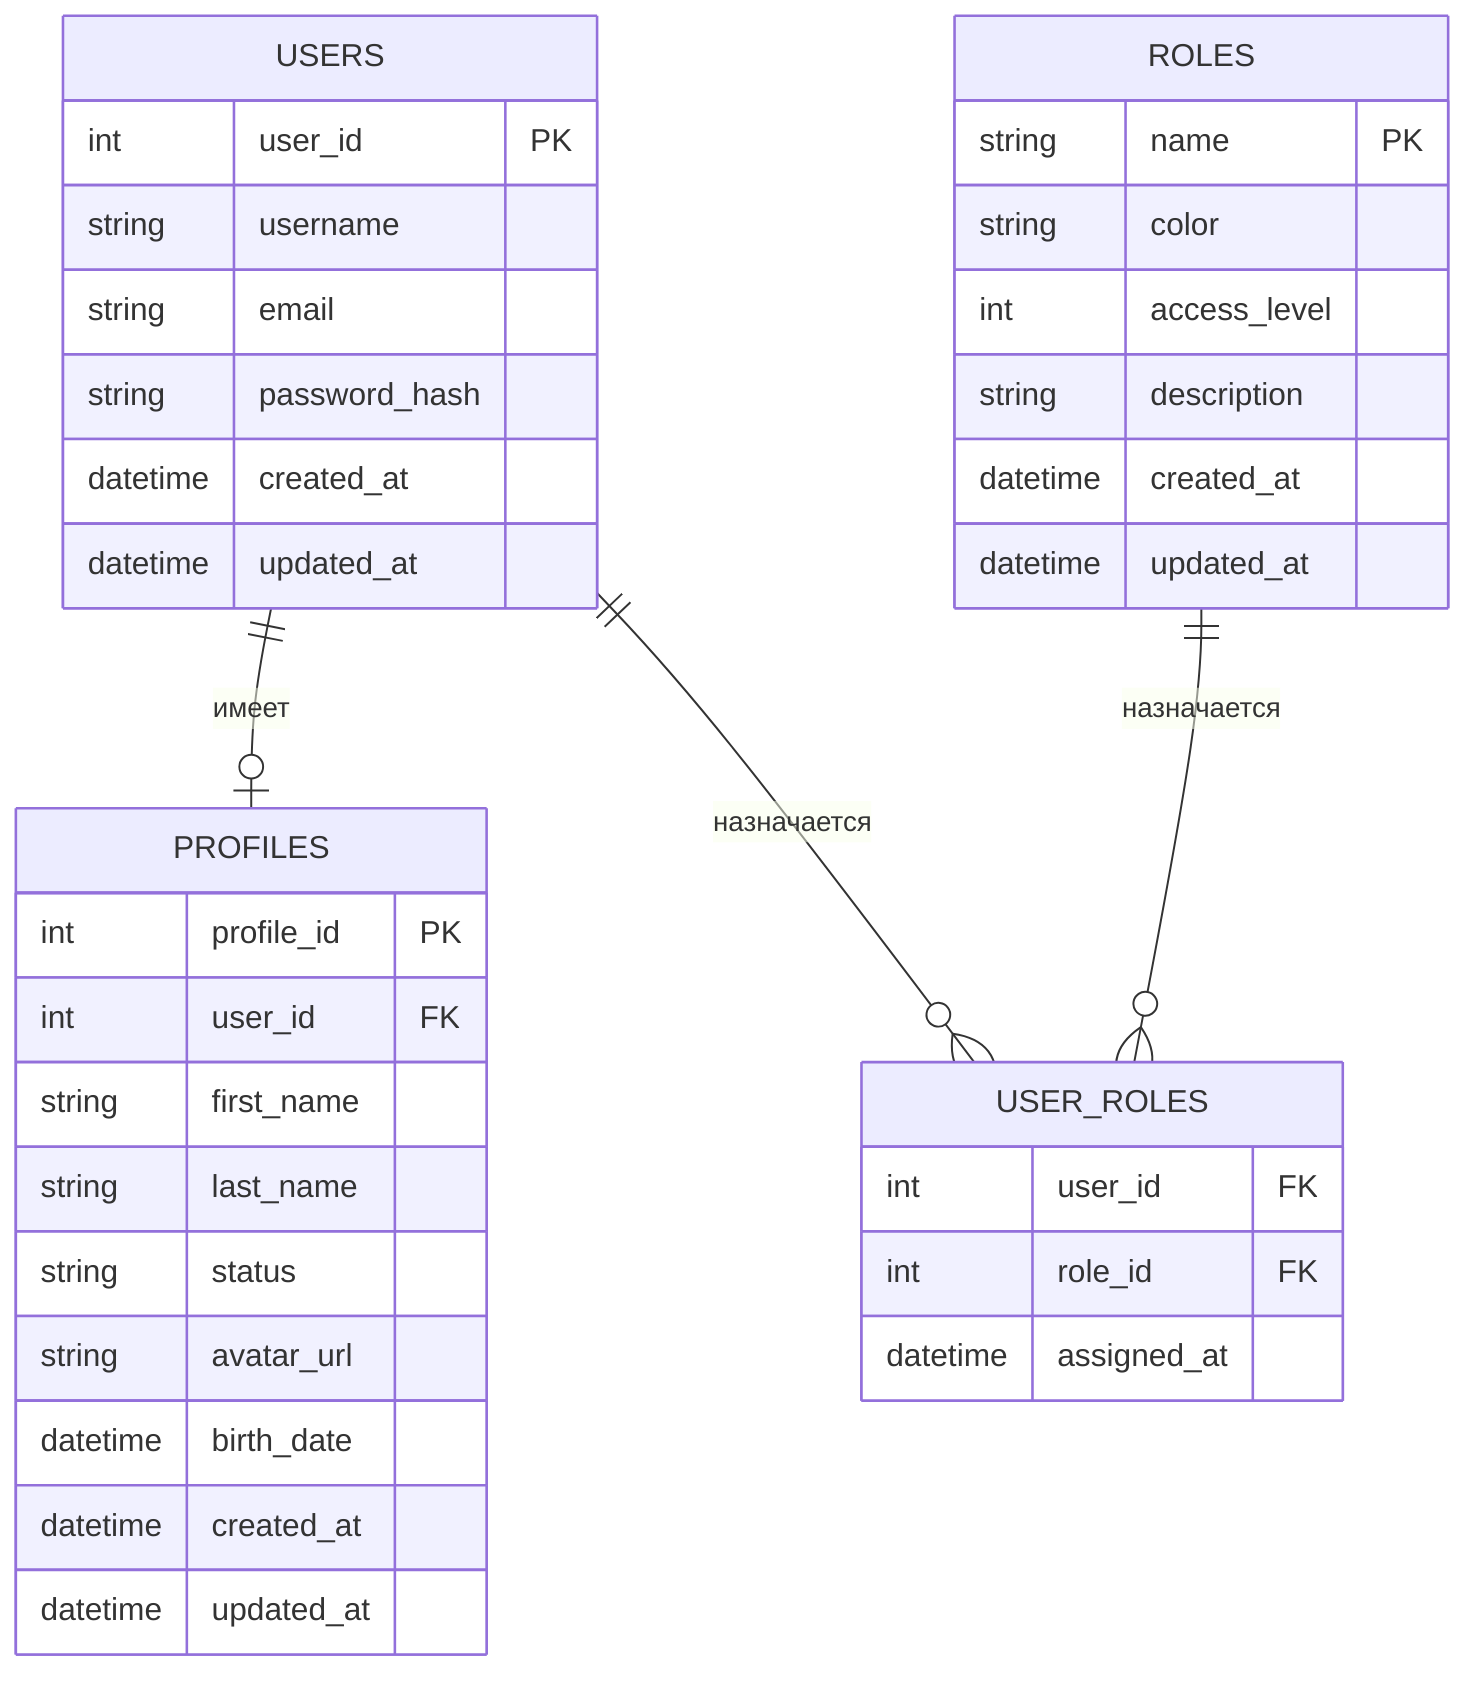 erDiagram
    USERS {
        int user_id PK
        string username
        string email
        string password_hash
        datetime created_at
        datetime updated_at
    }
    PROFILES {
        int profile_id PK
        int user_id FK
        string first_name
        string last_name
        string status
        string avatar_url
        datetime birth_date
        datetime created_at
        datetime updated_at
    }
    ROLES {
        string name PK
        string color
        int access_level
        string description
        datetime created_at
        datetime updated_at
    }
    USER_ROLES {
        int user_id FK
        int role_id FK
        datetime assigned_at
    }

    USERS ||--o| PROFILES : "имеет"
    USERS ||--o{ USER_ROLES : "назначается"
    ROLES ||--o{ USER_ROLES : "назначается"